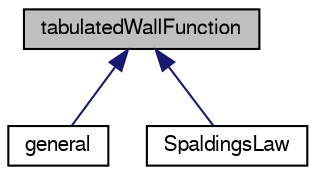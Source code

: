 digraph "tabulatedWallFunction"
{
  bgcolor="transparent";
  edge [fontname="FreeSans",fontsize="10",labelfontname="FreeSans",labelfontsize="10"];
  node [fontname="FreeSans",fontsize="10",shape=record];
  Node0 [label="tabulatedWallFunction",height=0.2,width=0.4,color="black", fillcolor="grey75", style="filled", fontcolor="black"];
  Node0 -> Node1 [dir="back",color="midnightblue",fontsize="10",style="solid",fontname="FreeSans"];
  Node1 [label="general",height=0.2,width=0.4,color="black",URL="$a31790.html",tooltip="Computes U+ as a function of Reynolds number by inverting table of y+ vs U+. "];
  Node0 -> Node2 [dir="back",color="midnightblue",fontsize="10",style="solid",fontname="FreeSans"];
  Node2 [label="SpaldingsLaw",height=0.2,width=0.4,color="black",URL="$a31794.html",tooltip="Computes U+ as a function of Reynolds number by inverting Spaldings law. "];
}
